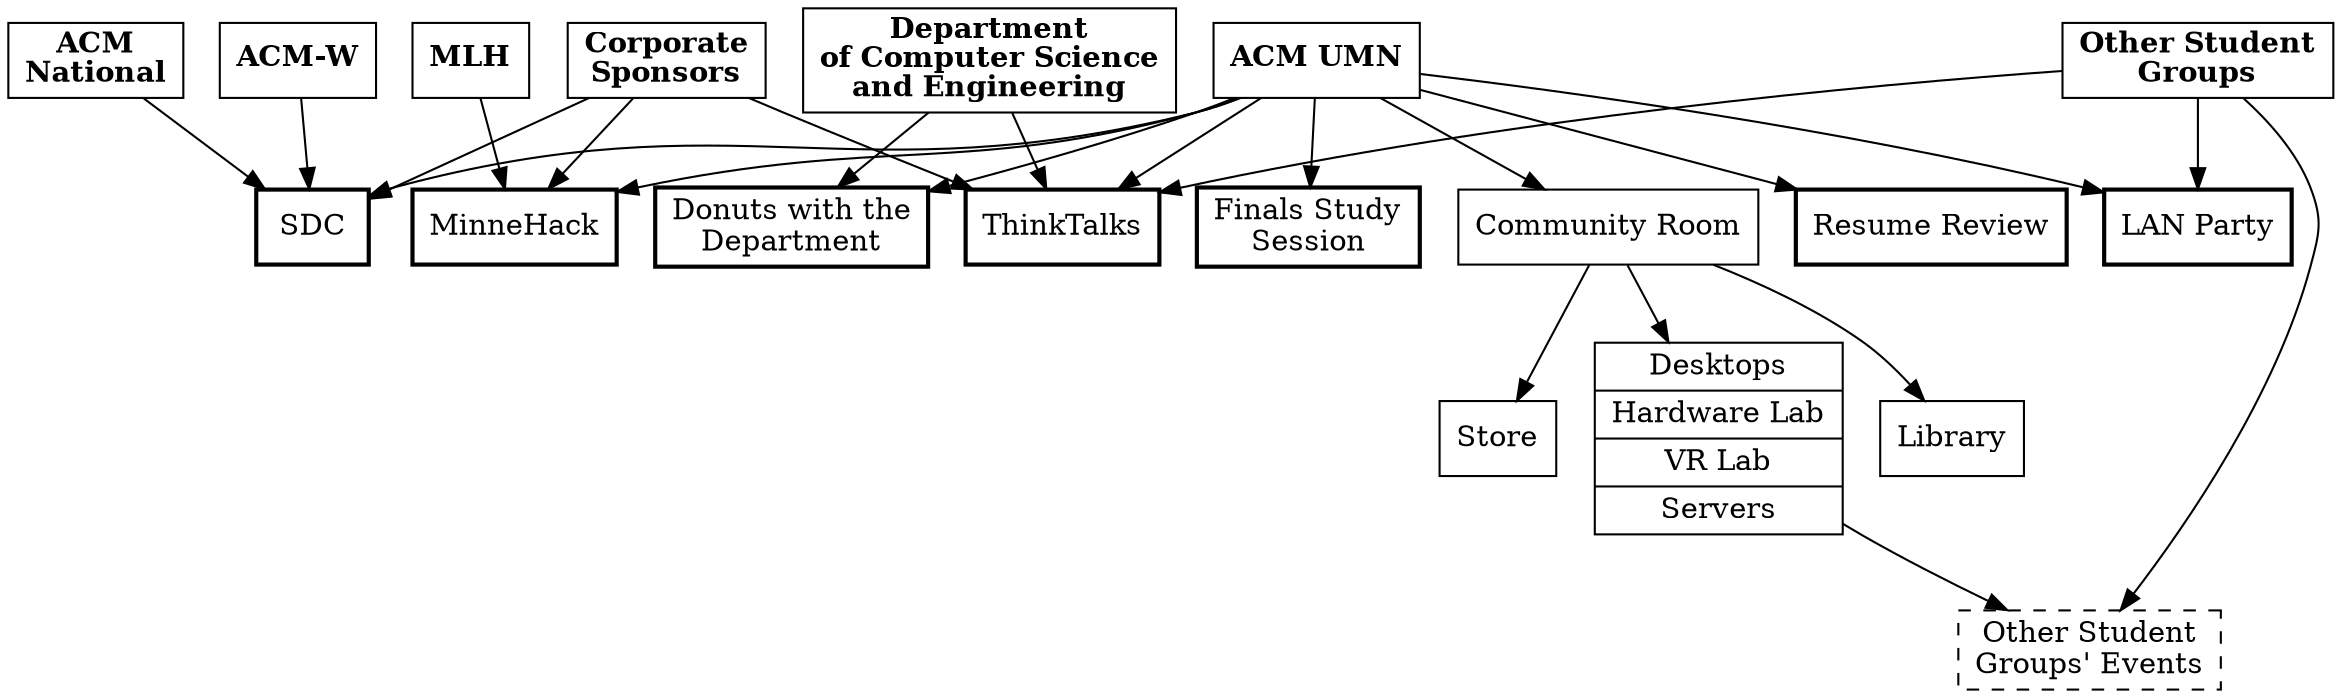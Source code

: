 digraph events {
	compound = true;

	node[shape = "box"];
	acmumn [label = <<b>ACM UMN</b>>];

	acmw [label = <<b>ACM-W</b>>];
	corporate [label = <<b>Corporate<br/>Sponsors</b>>];
	dept [label = <<b>Department<br/>of Computer Science<br/>and Engineering</b>>];
	mlh [label = <<b>MLH</b>>];
	national [label = <<b>ACM<br/>National</b>>];
	otherGroups [label = <<b>Other Student<br/>Groups</b>>];
	otherEvents [label = "Other Student\nGroups' Events", style = "dashed"];
	acmw, corporate, national -> sdc;
	corporate -> minnehack;
	corporate, dept, otherGroups -> thinkTalks;
	dept -> donuts;
	mlh -> minnehack;
	otherGroups -> lanParty;
	otherGroups, resources -> otherEvents;

	// Events have a bold outline.
	donuts [label = "Donuts with the\nDepartment", style="bold"];
	lanParty [label = "LAN Party", style="bold"];
	minnehack [label = "MinneHack", style="bold"];
	resumes [label = "Resume Review", style="bold"];
	sdc [label = "SDC", style="bold"];
	studySession [label = "Finals Study\nSession", style="bold"];
	thinkTalks [label = "ThinkTalks", style="bold"];
	acmumn -> donuts, lanParty, minnehack, resumes, sdc, studySession, thinkTalks;
	acmumn -> room;

	room [label = "Community Room"];
	library [label = "Library"];
	resources [label = "{<f0> Desktops|<f1> Hardware Lab|<f2> VR Lab|<f3> Servers}", shape = "record"];
	store [label = "Store"];
	room -> library, resources, store;
}
